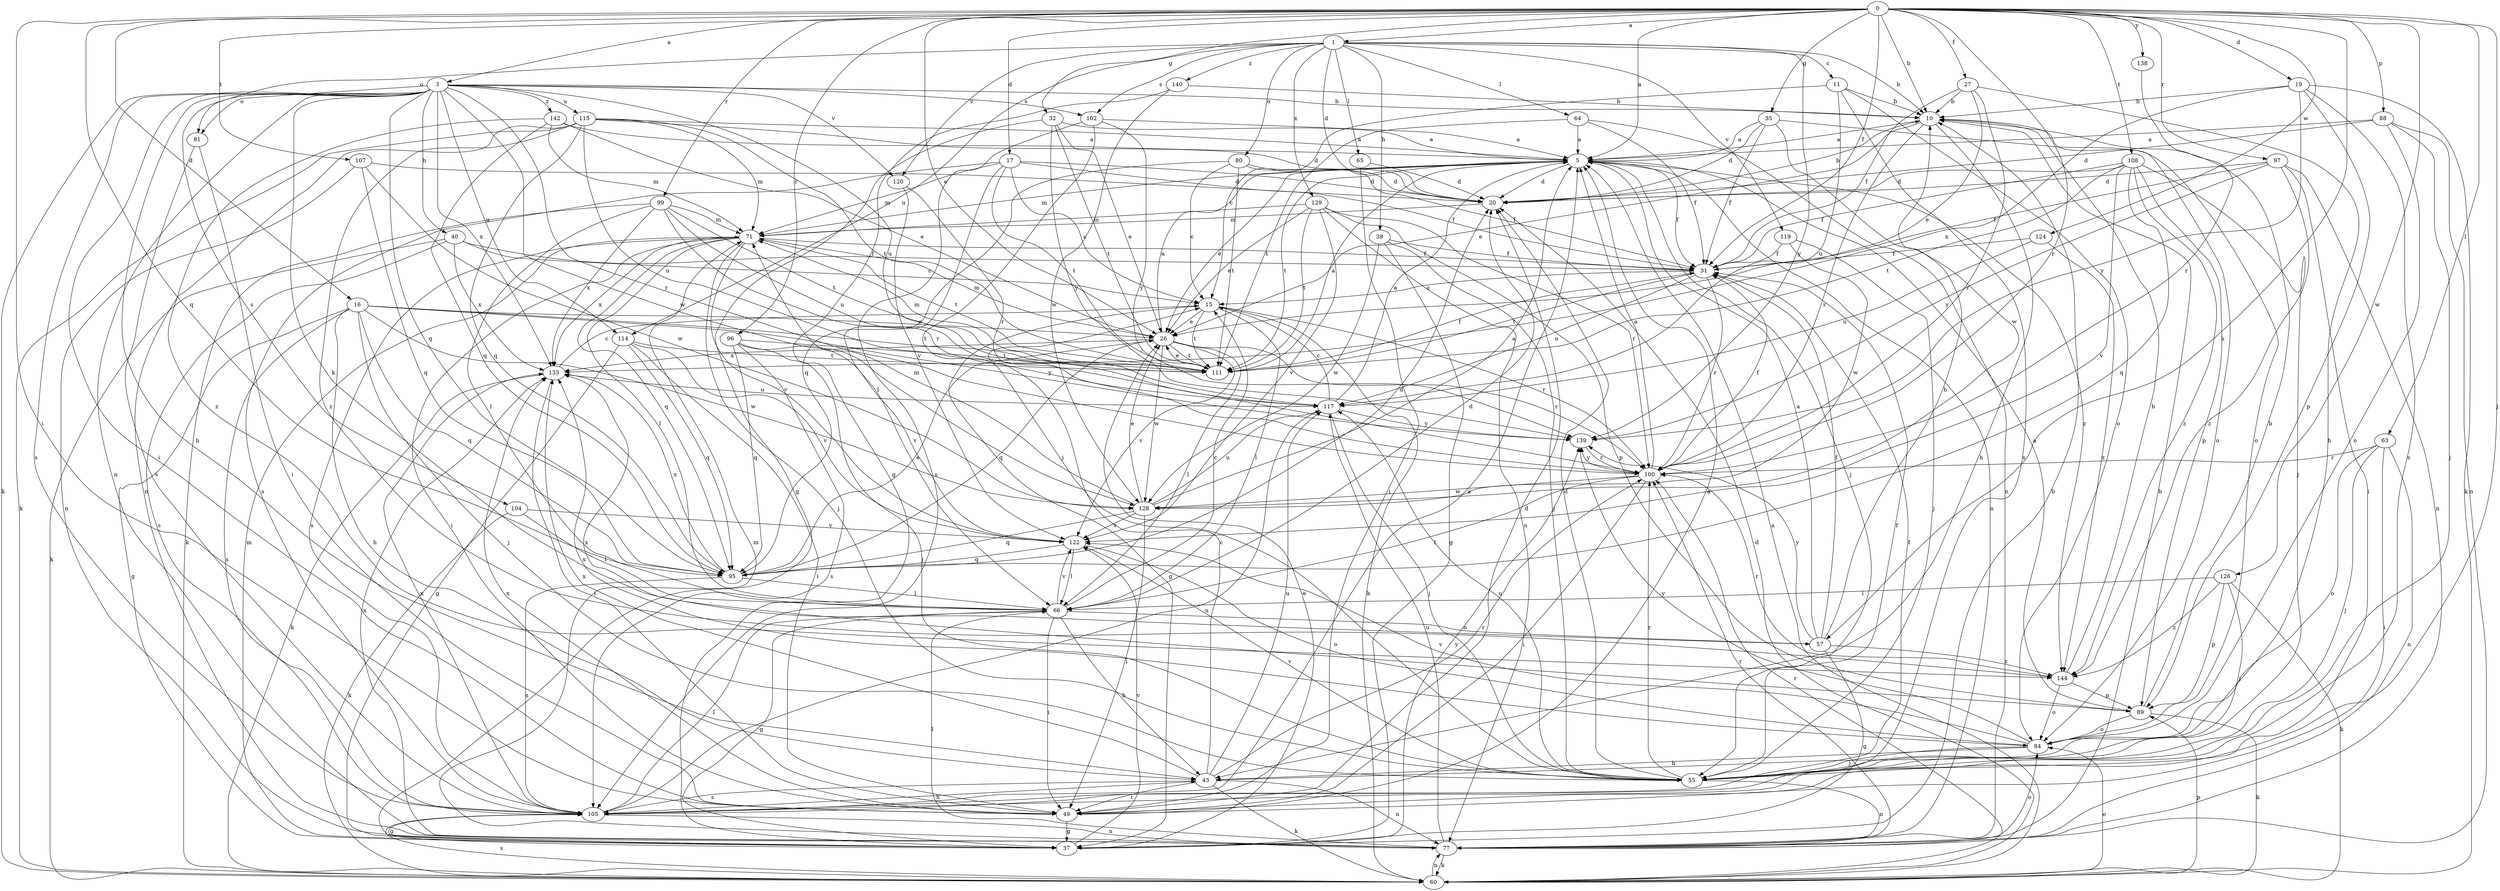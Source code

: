 strict digraph  {
0;
1;
3;
5;
10;
11;
15;
16;
17;
19;
20;
26;
27;
31;
32;
35;
37;
39;
40;
43;
49;
55;
57;
60;
63;
64;
65;
66;
71;
77;
80;
81;
84;
88;
89;
95;
96;
97;
99;
100;
102;
104;
105;
107;
108;
111;
114;
115;
117;
119;
120;
122;
124;
126;
128;
129;
133;
138;
139;
140;
142;
144;
0 -> 1  [label=a];
0 -> 3  [label=a];
0 -> 5  [label=a];
0 -> 10  [label=b];
0 -> 16  [label=d];
0 -> 17  [label=d];
0 -> 19  [label=d];
0 -> 26  [label=e];
0 -> 27  [label=f];
0 -> 31  [label=f];
0 -> 32  [label=g];
0 -> 35  [label=g];
0 -> 49  [label=i];
0 -> 55  [label=j];
0 -> 57  [label=k];
0 -> 63  [label=l];
0 -> 88  [label=p];
0 -> 95  [label=q];
0 -> 96  [label=r];
0 -> 97  [label=r];
0 -> 99  [label=r];
0 -> 100  [label=r];
0 -> 107  [label=t];
0 -> 108  [label=t];
0 -> 124  [label=w];
0 -> 126  [label=w];
0 -> 138  [label=y];
1 -> 10  [label=b];
1 -> 11  [label=c];
1 -> 20  [label=d];
1 -> 39  [label=h];
1 -> 64  [label=l];
1 -> 65  [label=l];
1 -> 80  [label=o];
1 -> 81  [label=o];
1 -> 102  [label=s];
1 -> 114  [label=u];
1 -> 119  [label=v];
1 -> 120  [label=v];
1 -> 129  [label=x];
1 -> 139  [label=y];
1 -> 140  [label=z];
3 -> 10  [label=b];
3 -> 40  [label=h];
3 -> 43  [label=h];
3 -> 49  [label=i];
3 -> 57  [label=k];
3 -> 60  [label=k];
3 -> 77  [label=n];
3 -> 81  [label=o];
3 -> 95  [label=q];
3 -> 100  [label=r];
3 -> 102  [label=s];
3 -> 104  [label=s];
3 -> 105  [label=s];
3 -> 114  [label=u];
3 -> 115  [label=u];
3 -> 117  [label=u];
3 -> 120  [label=v];
3 -> 128  [label=w];
3 -> 133  [label=x];
3 -> 142  [label=z];
5 -> 20  [label=d];
5 -> 26  [label=e];
5 -> 31  [label=f];
5 -> 55  [label=j];
5 -> 71  [label=m];
5 -> 77  [label=n];
5 -> 111  [label=t];
5 -> 144  [label=z];
10 -> 5  [label=a];
10 -> 26  [label=e];
10 -> 43  [label=h];
10 -> 84  [label=o];
10 -> 100  [label=r];
11 -> 10  [label=b];
11 -> 15  [label=c];
11 -> 84  [label=o];
11 -> 105  [label=s];
11 -> 117  [label=u];
15 -> 26  [label=e];
15 -> 37  [label=g];
15 -> 60  [label=k];
15 -> 66  [label=l];
15 -> 100  [label=r];
15 -> 111  [label=t];
16 -> 26  [label=e];
16 -> 37  [label=g];
16 -> 43  [label=h];
16 -> 55  [label=j];
16 -> 95  [label=q];
16 -> 105  [label=s];
16 -> 111  [label=t];
16 -> 128  [label=w];
16 -> 139  [label=y];
17 -> 15  [label=c];
17 -> 20  [label=d];
17 -> 31  [label=f];
17 -> 66  [label=l];
17 -> 71  [label=m];
17 -> 105  [label=s];
17 -> 111  [label=t];
19 -> 10  [label=b];
19 -> 60  [label=k];
19 -> 89  [label=p];
19 -> 105  [label=s];
19 -> 133  [label=x];
19 -> 139  [label=y];
20 -> 10  [label=b];
20 -> 71  [label=m];
26 -> 5  [label=a];
26 -> 66  [label=l];
26 -> 71  [label=m];
26 -> 95  [label=q];
26 -> 100  [label=r];
26 -> 111  [label=t];
26 -> 122  [label=v];
26 -> 128  [label=w];
26 -> 133  [label=x];
27 -> 10  [label=b];
27 -> 26  [label=e];
27 -> 31  [label=f];
27 -> 43  [label=h];
27 -> 100  [label=r];
31 -> 15  [label=c];
31 -> 100  [label=r];
31 -> 111  [label=t];
31 -> 117  [label=u];
32 -> 5  [label=a];
32 -> 26  [label=e];
32 -> 37  [label=g];
32 -> 111  [label=t];
32 -> 139  [label=y];
35 -> 5  [label=a];
35 -> 20  [label=d];
35 -> 31  [label=f];
35 -> 84  [label=o];
35 -> 128  [label=w];
37 -> 10  [label=b];
37 -> 26  [label=e];
37 -> 71  [label=m];
37 -> 122  [label=v];
37 -> 139  [label=y];
39 -> 31  [label=f];
39 -> 37  [label=g];
39 -> 55  [label=j];
39 -> 128  [label=w];
40 -> 15  [label=c];
40 -> 31  [label=f];
40 -> 60  [label=k];
40 -> 105  [label=s];
40 -> 133  [label=x];
43 -> 15  [label=c];
43 -> 49  [label=i];
43 -> 60  [label=k];
43 -> 77  [label=n];
43 -> 100  [label=r];
43 -> 105  [label=s];
43 -> 117  [label=u];
43 -> 133  [label=x];
49 -> 5  [label=a];
49 -> 20  [label=d];
49 -> 37  [label=g];
49 -> 133  [label=x];
55 -> 20  [label=d];
55 -> 31  [label=f];
55 -> 77  [label=n];
55 -> 100  [label=r];
55 -> 117  [label=u];
55 -> 122  [label=v];
57 -> 5  [label=a];
57 -> 10  [label=b];
57 -> 31  [label=f];
57 -> 37  [label=g];
57 -> 139  [label=y];
57 -> 144  [label=z];
60 -> 5  [label=a];
60 -> 20  [label=d];
60 -> 77  [label=n];
60 -> 84  [label=o];
60 -> 89  [label=p];
60 -> 100  [label=r];
60 -> 105  [label=s];
63 -> 49  [label=i];
63 -> 55  [label=j];
63 -> 77  [label=n];
63 -> 84  [label=o];
63 -> 100  [label=r];
64 -> 5  [label=a];
64 -> 31  [label=f];
64 -> 77  [label=n];
64 -> 111  [label=t];
65 -> 20  [label=d];
65 -> 49  [label=i];
66 -> 15  [label=c];
66 -> 20  [label=d];
66 -> 37  [label=g];
66 -> 43  [label=h];
66 -> 49  [label=i];
66 -> 122  [label=v];
66 -> 57  [label=n];
71 -> 31  [label=f];
71 -> 49  [label=i];
71 -> 55  [label=j];
71 -> 66  [label=l];
71 -> 95  [label=q];
71 -> 105  [label=s];
71 -> 111  [label=t];
71 -> 122  [label=v];
71 -> 133  [label=x];
77 -> 10  [label=b];
77 -> 60  [label=k];
77 -> 66  [label=l];
77 -> 71  [label=m];
77 -> 84  [label=o];
77 -> 100  [label=r];
77 -> 117  [label=u];
77 -> 133  [label=x];
80 -> 15  [label=c];
80 -> 20  [label=d];
80 -> 31  [label=f];
80 -> 95  [label=q];
80 -> 111  [label=t];
81 -> 49  [label=i];
81 -> 105  [label=s];
84 -> 43  [label=h];
84 -> 55  [label=j];
84 -> 122  [label=v];
84 -> 133  [label=x];
84 -> 139  [label=y];
88 -> 5  [label=a];
88 -> 20  [label=d];
88 -> 55  [label=j];
88 -> 77  [label=n];
88 -> 84  [label=o];
89 -> 5  [label=a];
89 -> 10  [label=b];
89 -> 60  [label=k];
89 -> 84  [label=o];
89 -> 133  [label=x];
95 -> 20  [label=d];
95 -> 26  [label=e];
95 -> 66  [label=l];
95 -> 105  [label=s];
95 -> 133  [label=x];
96 -> 55  [label=j];
96 -> 95  [label=q];
96 -> 105  [label=s];
96 -> 111  [label=t];
96 -> 122  [label=v];
97 -> 20  [label=d];
97 -> 31  [label=f];
97 -> 49  [label=i];
97 -> 77  [label=n];
97 -> 139  [label=y];
97 -> 144  [label=z];
99 -> 60  [label=k];
99 -> 66  [label=l];
99 -> 71  [label=m];
99 -> 100  [label=r];
99 -> 111  [label=t];
99 -> 117  [label=u];
99 -> 133  [label=x];
100 -> 5  [label=a];
100 -> 31  [label=f];
100 -> 49  [label=i];
100 -> 66  [label=l];
100 -> 128  [label=w];
100 -> 139  [label=y];
102 -> 5  [label=a];
102 -> 55  [label=j];
102 -> 105  [label=s];
102 -> 139  [label=y];
104 -> 60  [label=k];
104 -> 66  [label=l];
104 -> 122  [label=v];
105 -> 5  [label=a];
105 -> 31  [label=f];
105 -> 37  [label=g];
105 -> 43  [label=h];
105 -> 66  [label=l];
105 -> 77  [label=n];
105 -> 117  [label=u];
105 -> 133  [label=x];
107 -> 20  [label=d];
107 -> 77  [label=n];
107 -> 95  [label=q];
107 -> 128  [label=w];
108 -> 20  [label=d];
108 -> 31  [label=f];
108 -> 55  [label=j];
108 -> 89  [label=p];
108 -> 95  [label=q];
108 -> 111  [label=t];
108 -> 122  [label=v];
108 -> 144  [label=z];
111 -> 5  [label=a];
111 -> 26  [label=e];
111 -> 31  [label=f];
111 -> 71  [label=m];
114 -> 37  [label=g];
114 -> 49  [label=i];
114 -> 95  [label=q];
114 -> 111  [label=t];
114 -> 122  [label=v];
115 -> 5  [label=a];
115 -> 20  [label=d];
115 -> 60  [label=k];
115 -> 71  [label=m];
115 -> 77  [label=n];
115 -> 95  [label=q];
115 -> 111  [label=t];
115 -> 117  [label=u];
115 -> 144  [label=z];
117 -> 5  [label=a];
117 -> 15  [label=c];
117 -> 55  [label=j];
117 -> 139  [label=y];
119 -> 31  [label=f];
119 -> 55  [label=j];
119 -> 128  [label=w];
120 -> 100  [label=r];
120 -> 122  [label=v];
122 -> 66  [label=l];
122 -> 84  [label=o];
122 -> 95  [label=q];
124 -> 31  [label=f];
124 -> 117  [label=u];
124 -> 144  [label=z];
126 -> 55  [label=j];
126 -> 60  [label=k];
126 -> 66  [label=l];
126 -> 89  [label=p];
126 -> 144  [label=z];
128 -> 5  [label=a];
128 -> 26  [label=e];
128 -> 49  [label=i];
128 -> 71  [label=m];
128 -> 95  [label=q];
128 -> 117  [label=u];
128 -> 122  [label=v];
129 -> 26  [label=e];
129 -> 71  [label=m];
129 -> 77  [label=n];
129 -> 89  [label=p];
129 -> 100  [label=r];
129 -> 111  [label=t];
129 -> 122  [label=v];
133 -> 15  [label=c];
133 -> 49  [label=i];
133 -> 60  [label=k];
133 -> 117  [label=u];
138 -> 100  [label=r];
139 -> 100  [label=r];
140 -> 10  [label=b];
140 -> 37  [label=g];
140 -> 128  [label=w];
142 -> 5  [label=a];
142 -> 26  [label=e];
142 -> 71  [label=m];
142 -> 95  [label=q];
142 -> 144  [label=z];
144 -> 10  [label=b];
144 -> 84  [label=o];
144 -> 89  [label=p];
144 -> 100  [label=r];
}
